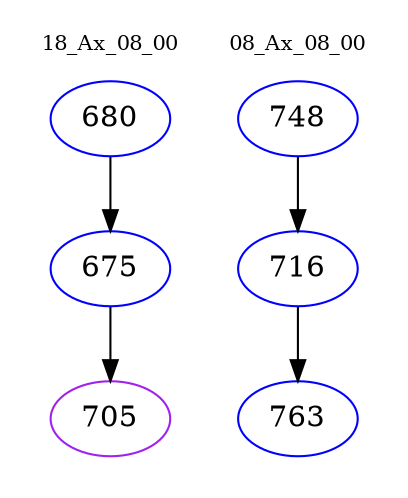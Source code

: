 digraph{
subgraph cluster_0 {
color = white
label = "18_Ax_08_00";
fontsize=10;
T0_680 [label="680", color="blue"]
T0_680 -> T0_675 [color="black"]
T0_675 [label="675", color="blue"]
T0_675 -> T0_705 [color="black"]
T0_705 [label="705", color="purple"]
}
subgraph cluster_1 {
color = white
label = "08_Ax_08_00";
fontsize=10;
T1_748 [label="748", color="blue"]
T1_748 -> T1_716 [color="black"]
T1_716 [label="716", color="blue"]
T1_716 -> T1_763 [color="black"]
T1_763 [label="763", color="blue"]
}
}
